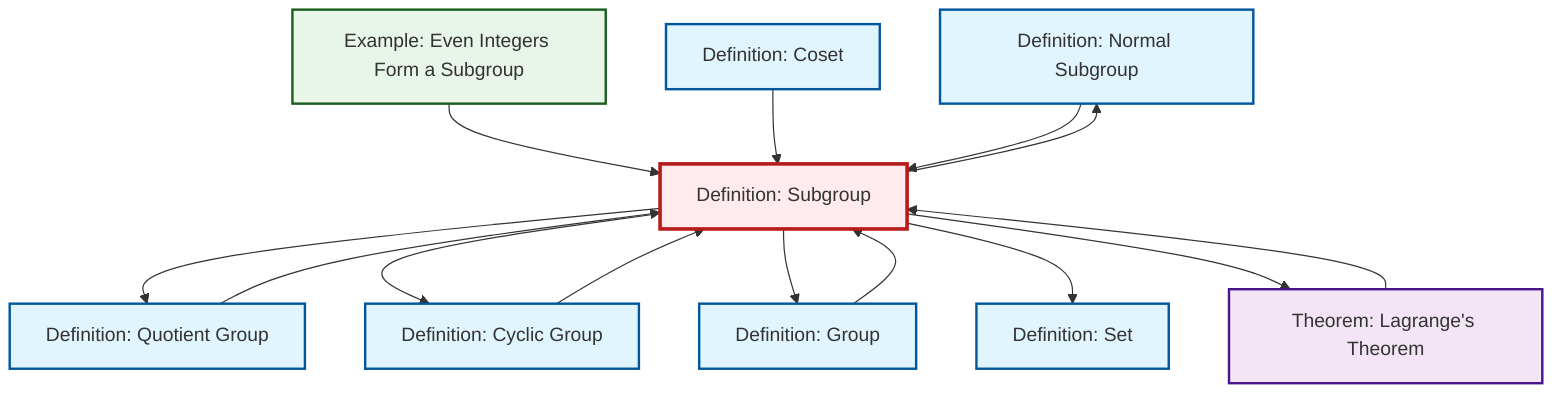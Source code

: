 graph TD
    classDef definition fill:#e1f5fe,stroke:#01579b,stroke-width:2px
    classDef theorem fill:#f3e5f5,stroke:#4a148c,stroke-width:2px
    classDef axiom fill:#fff3e0,stroke:#e65100,stroke-width:2px
    classDef example fill:#e8f5e9,stroke:#1b5e20,stroke-width:2px
    classDef current fill:#ffebee,stroke:#b71c1c,stroke-width:3px
    def-normal-subgroup["Definition: Normal Subgroup"]:::definition
    def-set["Definition: Set"]:::definition
    thm-lagrange["Theorem: Lagrange's Theorem"]:::theorem
    def-coset["Definition: Coset"]:::definition
    def-quotient-group["Definition: Quotient Group"]:::definition
    def-cyclic-group["Definition: Cyclic Group"]:::definition
    def-subgroup["Definition: Subgroup"]:::definition
    def-group["Definition: Group"]:::definition
    ex-even-integers-subgroup["Example: Even Integers Form a Subgroup"]:::example
    ex-even-integers-subgroup --> def-subgroup
    def-coset --> def-subgroup
    def-normal-subgroup --> def-subgroup
    def-subgroup --> def-normal-subgroup
    def-subgroup --> def-quotient-group
    def-cyclic-group --> def-subgroup
    def-quotient-group --> def-subgroup
    thm-lagrange --> def-subgroup
    def-subgroup --> def-cyclic-group
    def-group --> def-subgroup
    def-subgroup --> def-group
    def-subgroup --> def-set
    def-subgroup --> thm-lagrange
    class def-subgroup current